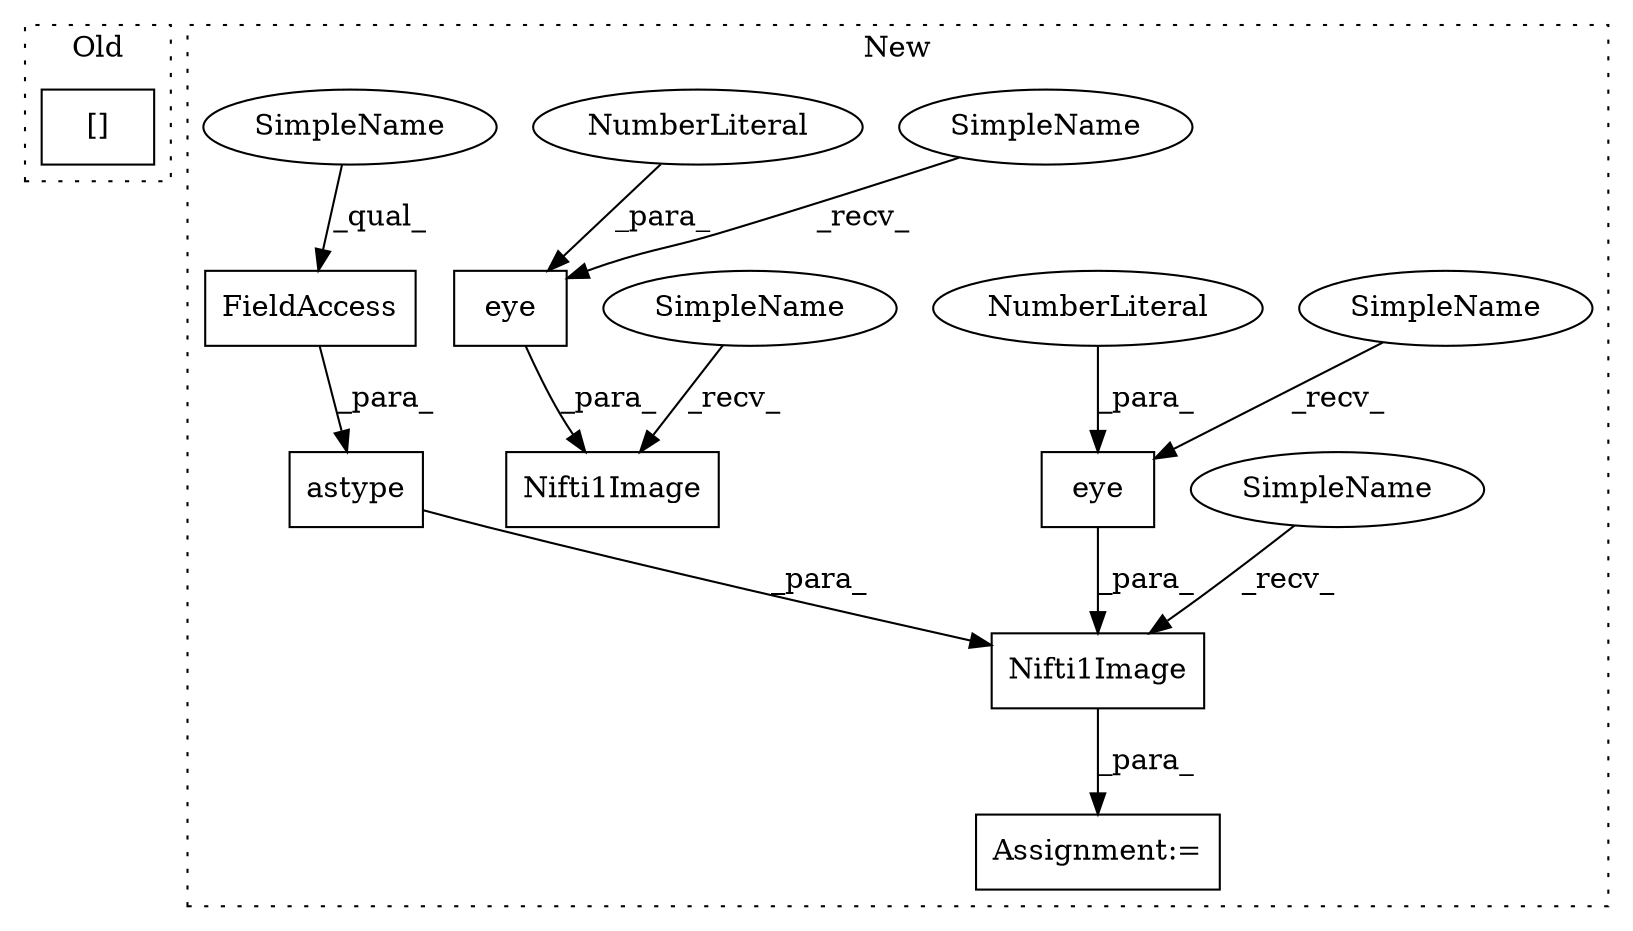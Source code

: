 digraph G {
subgraph cluster0 {
1 [label="[]" a="2" s="3632,3641" l="8,1" shape="box"];
label = "Old";
style="dotted";
}
subgraph cluster1 {
2 [label="Nifti1Image" a="32" s="5029,5075" l="12,1" shape="box"];
3 [label="Assignment:=" a="7" s="5020" l="1" shape="box"];
4 [label="eye" a="32" s="5069,5074" l="4,1" shape="box"];
5 [label="NumberLiteral" a="34" s="5073" l="1" shape="ellipse"];
6 [label="FieldAccess" a="22" s="5050" l="11" shape="box"];
7 [label="Nifti1Image" a="32" s="4963,5012" l="12,1" shape="box"];
8 [label="eye" a="32" s="5006,5011" l="4,1" shape="box"];
9 [label="NumberLiteral" a="34" s="5010" l="1" shape="ellipse"];
10 [label="astype" a="32" s="5043,5061" l="7,1" shape="box"];
11 [label="SimpleName" a="42" s="4955" l="7" shape="ellipse"];
12 [label="SimpleName" a="42" s="5021" l="7" shape="ellipse"];
13 [label="SimpleName" a="42" s="5063" l="5" shape="ellipse"];
14 [label="SimpleName" a="42" s="5050" l="5" shape="ellipse"];
15 [label="SimpleName" a="42" s="5000" l="5" shape="ellipse"];
label = "New";
style="dotted";
}
2 -> 3 [label="_para_"];
4 -> 2 [label="_para_"];
5 -> 4 [label="_para_"];
6 -> 10 [label="_para_"];
8 -> 7 [label="_para_"];
9 -> 8 [label="_para_"];
10 -> 2 [label="_para_"];
11 -> 7 [label="_recv_"];
12 -> 2 [label="_recv_"];
13 -> 4 [label="_recv_"];
14 -> 6 [label="_qual_"];
15 -> 8 [label="_recv_"];
}